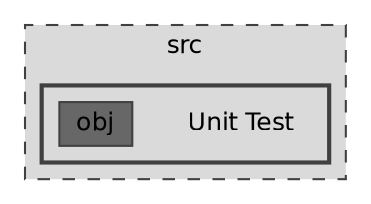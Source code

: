 digraph "C:/Users/hugoc/Desktop/2024_2025/Programação Orientada a Objetos/trabalhoPOO_23010_Fase2/src/Unit Test"
{
 // LATEX_PDF_SIZE
  bgcolor="transparent";
  edge [fontname=Helvetica,fontsize=12,labelfontname=Helvetica,labelfontsize=10];
  node [fontname=Helvetica,fontsize=12,shape=box,height=0.2,width=0.4];
  compound=true
  subgraph clusterdir_68267d1309a1af8e8297ef4c3efbcdba {
    graph [ bgcolor="#dadada", pencolor="grey25", label="src", fontname=Helvetica,fontsize=12 style="filled,dashed", URL="dir_68267d1309a1af8e8297ef4c3efbcdba.html",tooltip=""]
  subgraph clusterdir_fe1571214348338b29ecf6def45d025d {
    graph [ bgcolor="#dadada", pencolor="grey25", label="", fontname=Helvetica,fontsize=12 style="filled,bold", URL="dir_fe1571214348338b29ecf6def45d025d.html",tooltip=""]
    dir_fe1571214348338b29ecf6def45d025d [shape=plaintext, label="Unit Test"];
  dir_5888170a4c48d66099b59f45778f0746 [label="obj", fillcolor="#676767", color="grey25", style="filled", URL="dir_5888170a4c48d66099b59f45778f0746.html",tooltip=""];
  }
  }
}
